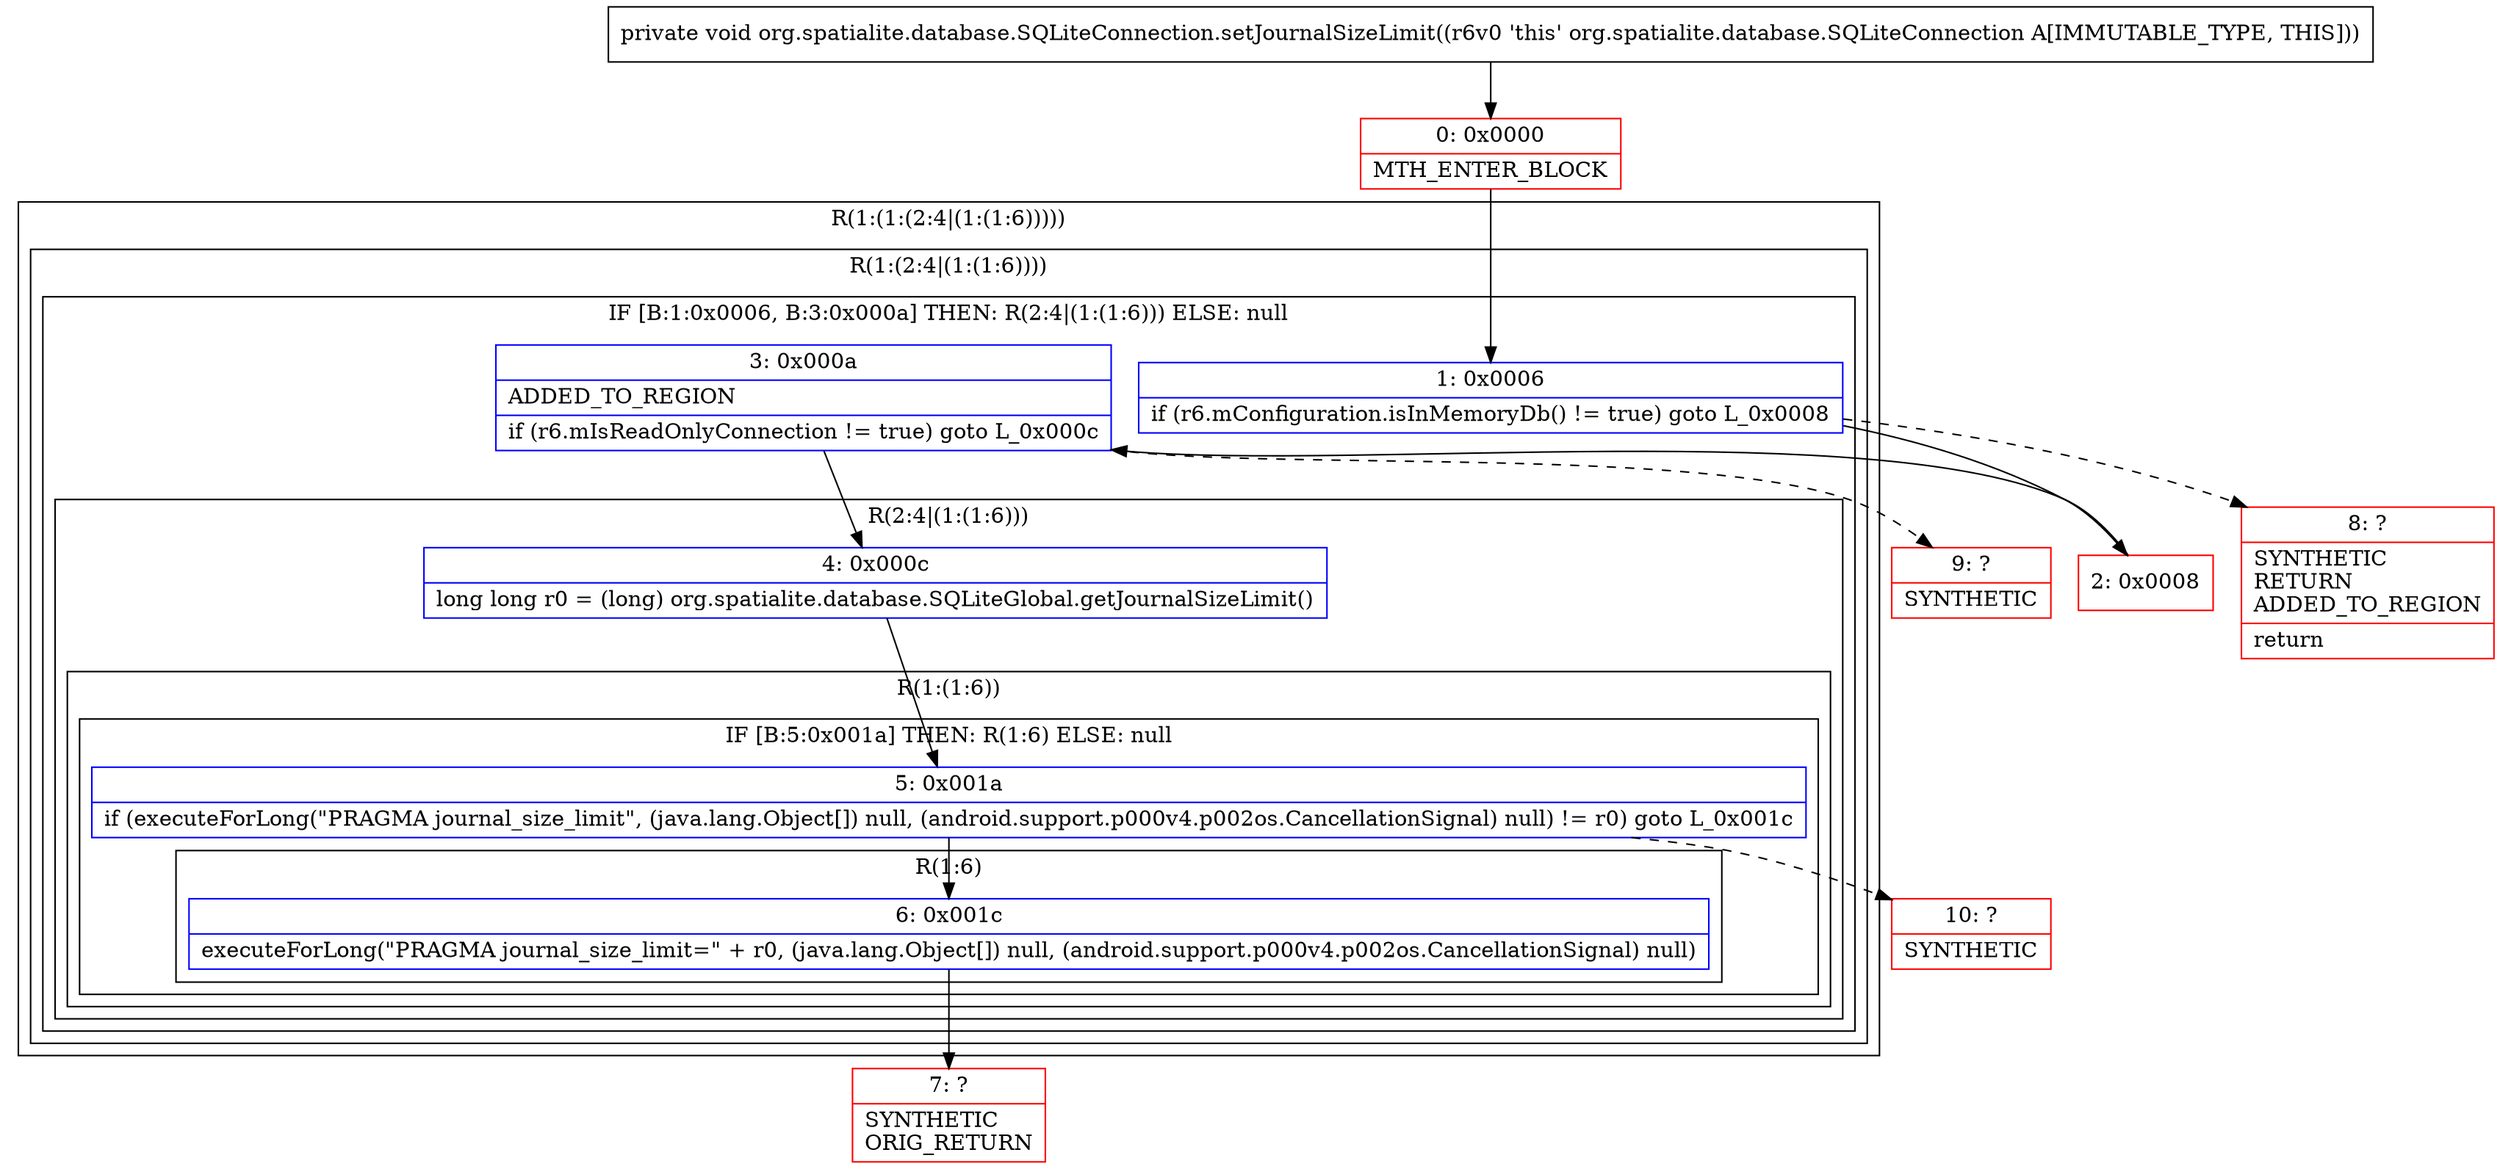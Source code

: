 digraph "CFG fororg.spatialite.database.SQLiteConnection.setJournalSizeLimit()V" {
subgraph cluster_Region_1219275320 {
label = "R(1:(1:(2:4|(1:(1:6)))))";
node [shape=record,color=blue];
subgraph cluster_Region_1641324721 {
label = "R(1:(2:4|(1:(1:6))))";
node [shape=record,color=blue];
subgraph cluster_IfRegion_1328725265 {
label = "IF [B:1:0x0006, B:3:0x000a] THEN: R(2:4|(1:(1:6))) ELSE: null";
node [shape=record,color=blue];
Node_1 [shape=record,label="{1\:\ 0x0006|if (r6.mConfiguration.isInMemoryDb() != true) goto L_0x0008\l}"];
Node_3 [shape=record,label="{3\:\ 0x000a|ADDED_TO_REGION\l|if (r6.mIsReadOnlyConnection != true) goto L_0x000c\l}"];
subgraph cluster_Region_1996307314 {
label = "R(2:4|(1:(1:6)))";
node [shape=record,color=blue];
Node_4 [shape=record,label="{4\:\ 0x000c|long long r0 = (long) org.spatialite.database.SQLiteGlobal.getJournalSizeLimit()\l}"];
subgraph cluster_Region_1838063274 {
label = "R(1:(1:6))";
node [shape=record,color=blue];
subgraph cluster_IfRegion_1586587883 {
label = "IF [B:5:0x001a] THEN: R(1:6) ELSE: null";
node [shape=record,color=blue];
Node_5 [shape=record,label="{5\:\ 0x001a|if (executeForLong(\"PRAGMA journal_size_limit\", (java.lang.Object[]) null, (android.support.p000v4.p002os.CancellationSignal) null) != r0) goto L_0x001c\l}"];
subgraph cluster_Region_1204077500 {
label = "R(1:6)";
node [shape=record,color=blue];
Node_6 [shape=record,label="{6\:\ 0x001c|executeForLong(\"PRAGMA journal_size_limit=\" + r0, (java.lang.Object[]) null, (android.support.p000v4.p002os.CancellationSignal) null)\l}"];
}
}
}
}
}
}
}
Node_0 [shape=record,color=red,label="{0\:\ 0x0000|MTH_ENTER_BLOCK\l}"];
Node_2 [shape=record,color=red,label="{2\:\ 0x0008}"];
Node_7 [shape=record,color=red,label="{7\:\ ?|SYNTHETIC\lORIG_RETURN\l}"];
Node_8 [shape=record,color=red,label="{8\:\ ?|SYNTHETIC\lRETURN\lADDED_TO_REGION\l|return\l}"];
Node_9 [shape=record,color=red,label="{9\:\ ?|SYNTHETIC\l}"];
Node_10 [shape=record,color=red,label="{10\:\ ?|SYNTHETIC\l}"];
MethodNode[shape=record,label="{private void org.spatialite.database.SQLiteConnection.setJournalSizeLimit((r6v0 'this' org.spatialite.database.SQLiteConnection A[IMMUTABLE_TYPE, THIS])) }"];
MethodNode -> Node_0;
Node_1 -> Node_2;
Node_1 -> Node_8[style=dashed];
Node_3 -> Node_4;
Node_3 -> Node_9[style=dashed];
Node_4 -> Node_5;
Node_5 -> Node_6;
Node_5 -> Node_10[style=dashed];
Node_6 -> Node_7;
Node_0 -> Node_1;
Node_2 -> Node_3;
}

